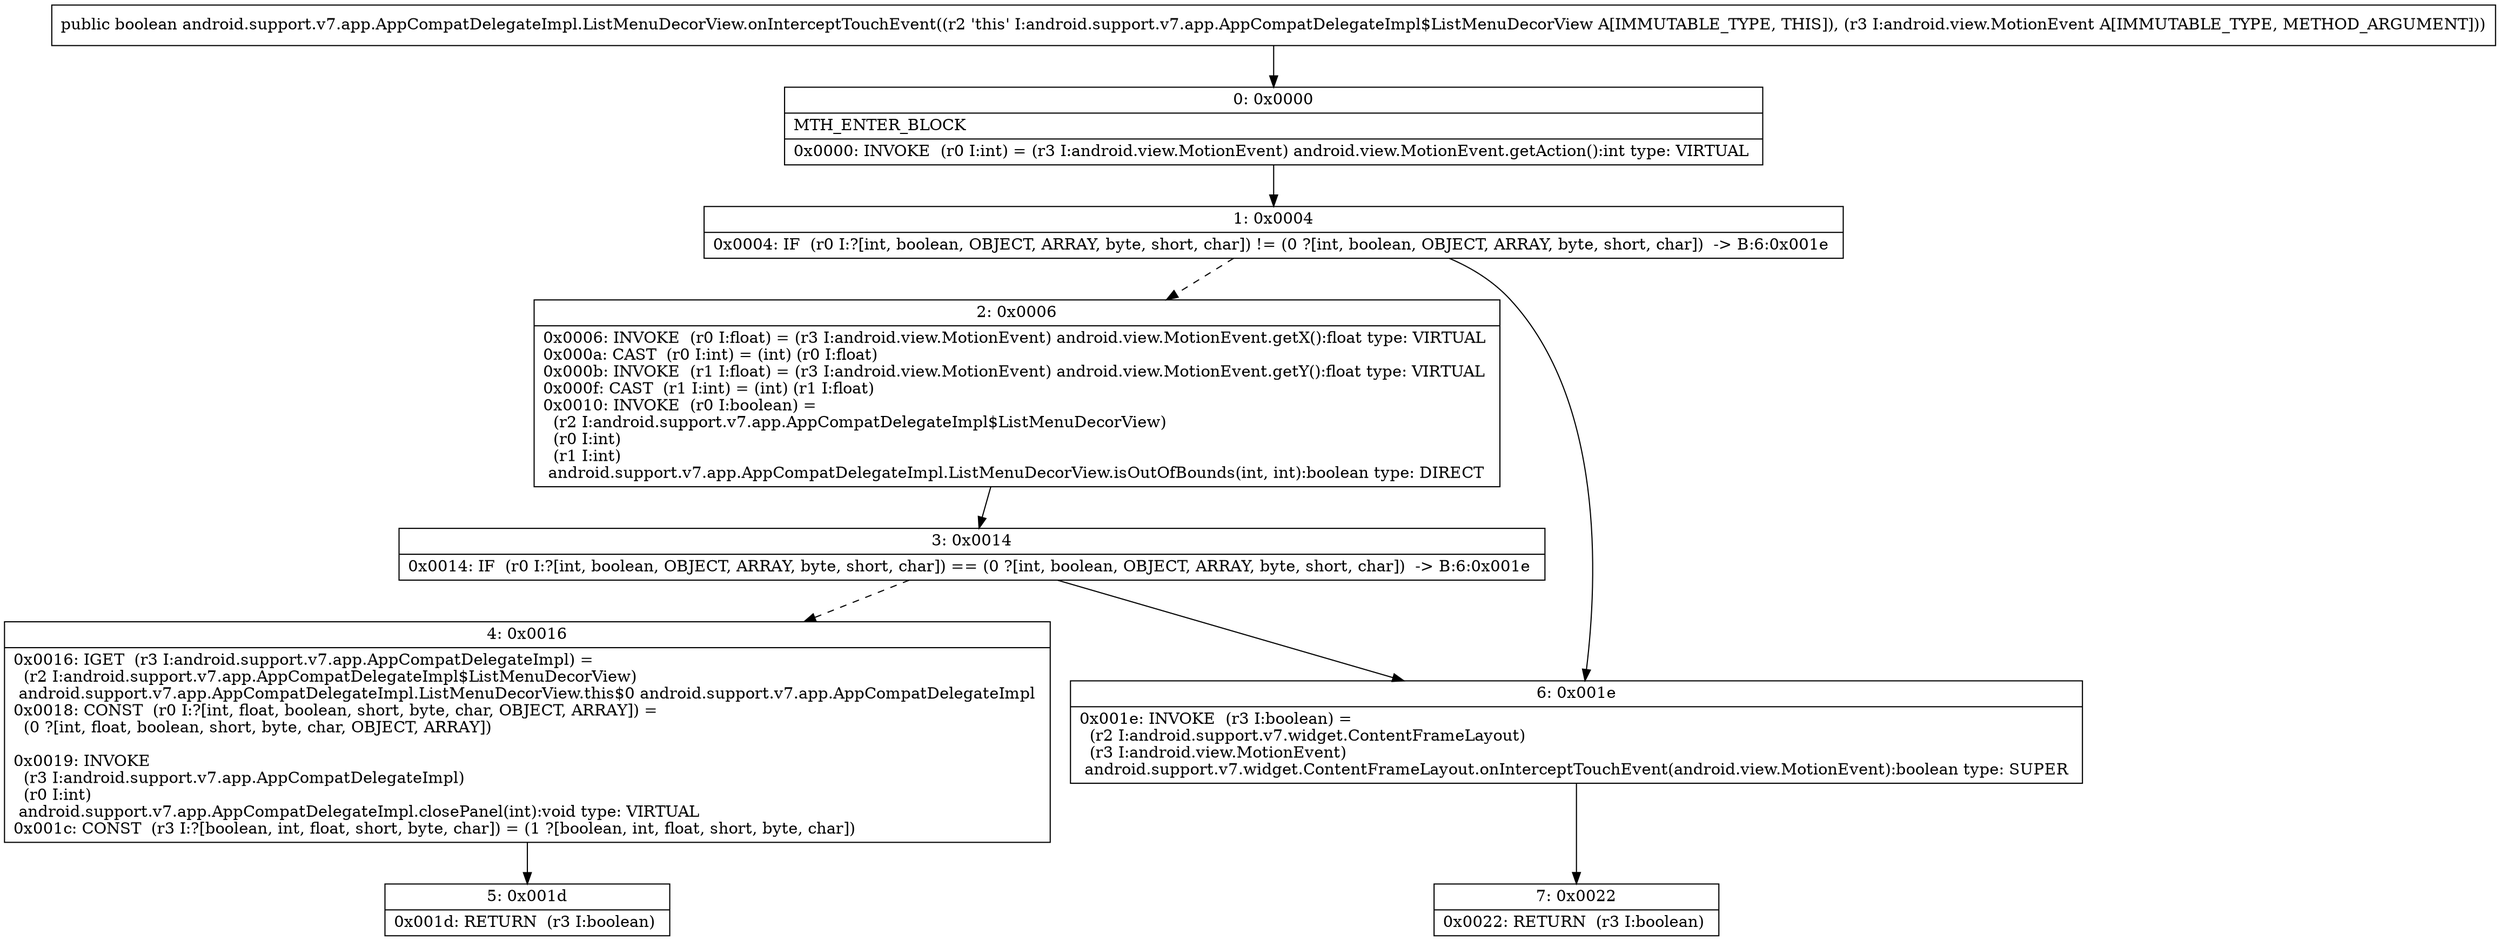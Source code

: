 digraph "CFG forandroid.support.v7.app.AppCompatDelegateImpl.ListMenuDecorView.onInterceptTouchEvent(Landroid\/view\/MotionEvent;)Z" {
Node_0 [shape=record,label="{0\:\ 0x0000|MTH_ENTER_BLOCK\l|0x0000: INVOKE  (r0 I:int) = (r3 I:android.view.MotionEvent) android.view.MotionEvent.getAction():int type: VIRTUAL \l}"];
Node_1 [shape=record,label="{1\:\ 0x0004|0x0004: IF  (r0 I:?[int, boolean, OBJECT, ARRAY, byte, short, char]) != (0 ?[int, boolean, OBJECT, ARRAY, byte, short, char])  \-\> B:6:0x001e \l}"];
Node_2 [shape=record,label="{2\:\ 0x0006|0x0006: INVOKE  (r0 I:float) = (r3 I:android.view.MotionEvent) android.view.MotionEvent.getX():float type: VIRTUAL \l0x000a: CAST  (r0 I:int) = (int) (r0 I:float) \l0x000b: INVOKE  (r1 I:float) = (r3 I:android.view.MotionEvent) android.view.MotionEvent.getY():float type: VIRTUAL \l0x000f: CAST  (r1 I:int) = (int) (r1 I:float) \l0x0010: INVOKE  (r0 I:boolean) = \l  (r2 I:android.support.v7.app.AppCompatDelegateImpl$ListMenuDecorView)\l  (r0 I:int)\l  (r1 I:int)\l android.support.v7.app.AppCompatDelegateImpl.ListMenuDecorView.isOutOfBounds(int, int):boolean type: DIRECT \l}"];
Node_3 [shape=record,label="{3\:\ 0x0014|0x0014: IF  (r0 I:?[int, boolean, OBJECT, ARRAY, byte, short, char]) == (0 ?[int, boolean, OBJECT, ARRAY, byte, short, char])  \-\> B:6:0x001e \l}"];
Node_4 [shape=record,label="{4\:\ 0x0016|0x0016: IGET  (r3 I:android.support.v7.app.AppCompatDelegateImpl) = \l  (r2 I:android.support.v7.app.AppCompatDelegateImpl$ListMenuDecorView)\l android.support.v7.app.AppCompatDelegateImpl.ListMenuDecorView.this$0 android.support.v7.app.AppCompatDelegateImpl \l0x0018: CONST  (r0 I:?[int, float, boolean, short, byte, char, OBJECT, ARRAY]) = \l  (0 ?[int, float, boolean, short, byte, char, OBJECT, ARRAY])\l \l0x0019: INVOKE  \l  (r3 I:android.support.v7.app.AppCompatDelegateImpl)\l  (r0 I:int)\l android.support.v7.app.AppCompatDelegateImpl.closePanel(int):void type: VIRTUAL \l0x001c: CONST  (r3 I:?[boolean, int, float, short, byte, char]) = (1 ?[boolean, int, float, short, byte, char]) \l}"];
Node_5 [shape=record,label="{5\:\ 0x001d|0x001d: RETURN  (r3 I:boolean) \l}"];
Node_6 [shape=record,label="{6\:\ 0x001e|0x001e: INVOKE  (r3 I:boolean) = \l  (r2 I:android.support.v7.widget.ContentFrameLayout)\l  (r3 I:android.view.MotionEvent)\l android.support.v7.widget.ContentFrameLayout.onInterceptTouchEvent(android.view.MotionEvent):boolean type: SUPER \l}"];
Node_7 [shape=record,label="{7\:\ 0x0022|0x0022: RETURN  (r3 I:boolean) \l}"];
MethodNode[shape=record,label="{public boolean android.support.v7.app.AppCompatDelegateImpl.ListMenuDecorView.onInterceptTouchEvent((r2 'this' I:android.support.v7.app.AppCompatDelegateImpl$ListMenuDecorView A[IMMUTABLE_TYPE, THIS]), (r3 I:android.view.MotionEvent A[IMMUTABLE_TYPE, METHOD_ARGUMENT])) }"];
MethodNode -> Node_0;
Node_0 -> Node_1;
Node_1 -> Node_2[style=dashed];
Node_1 -> Node_6;
Node_2 -> Node_3;
Node_3 -> Node_4[style=dashed];
Node_3 -> Node_6;
Node_4 -> Node_5;
Node_6 -> Node_7;
}

